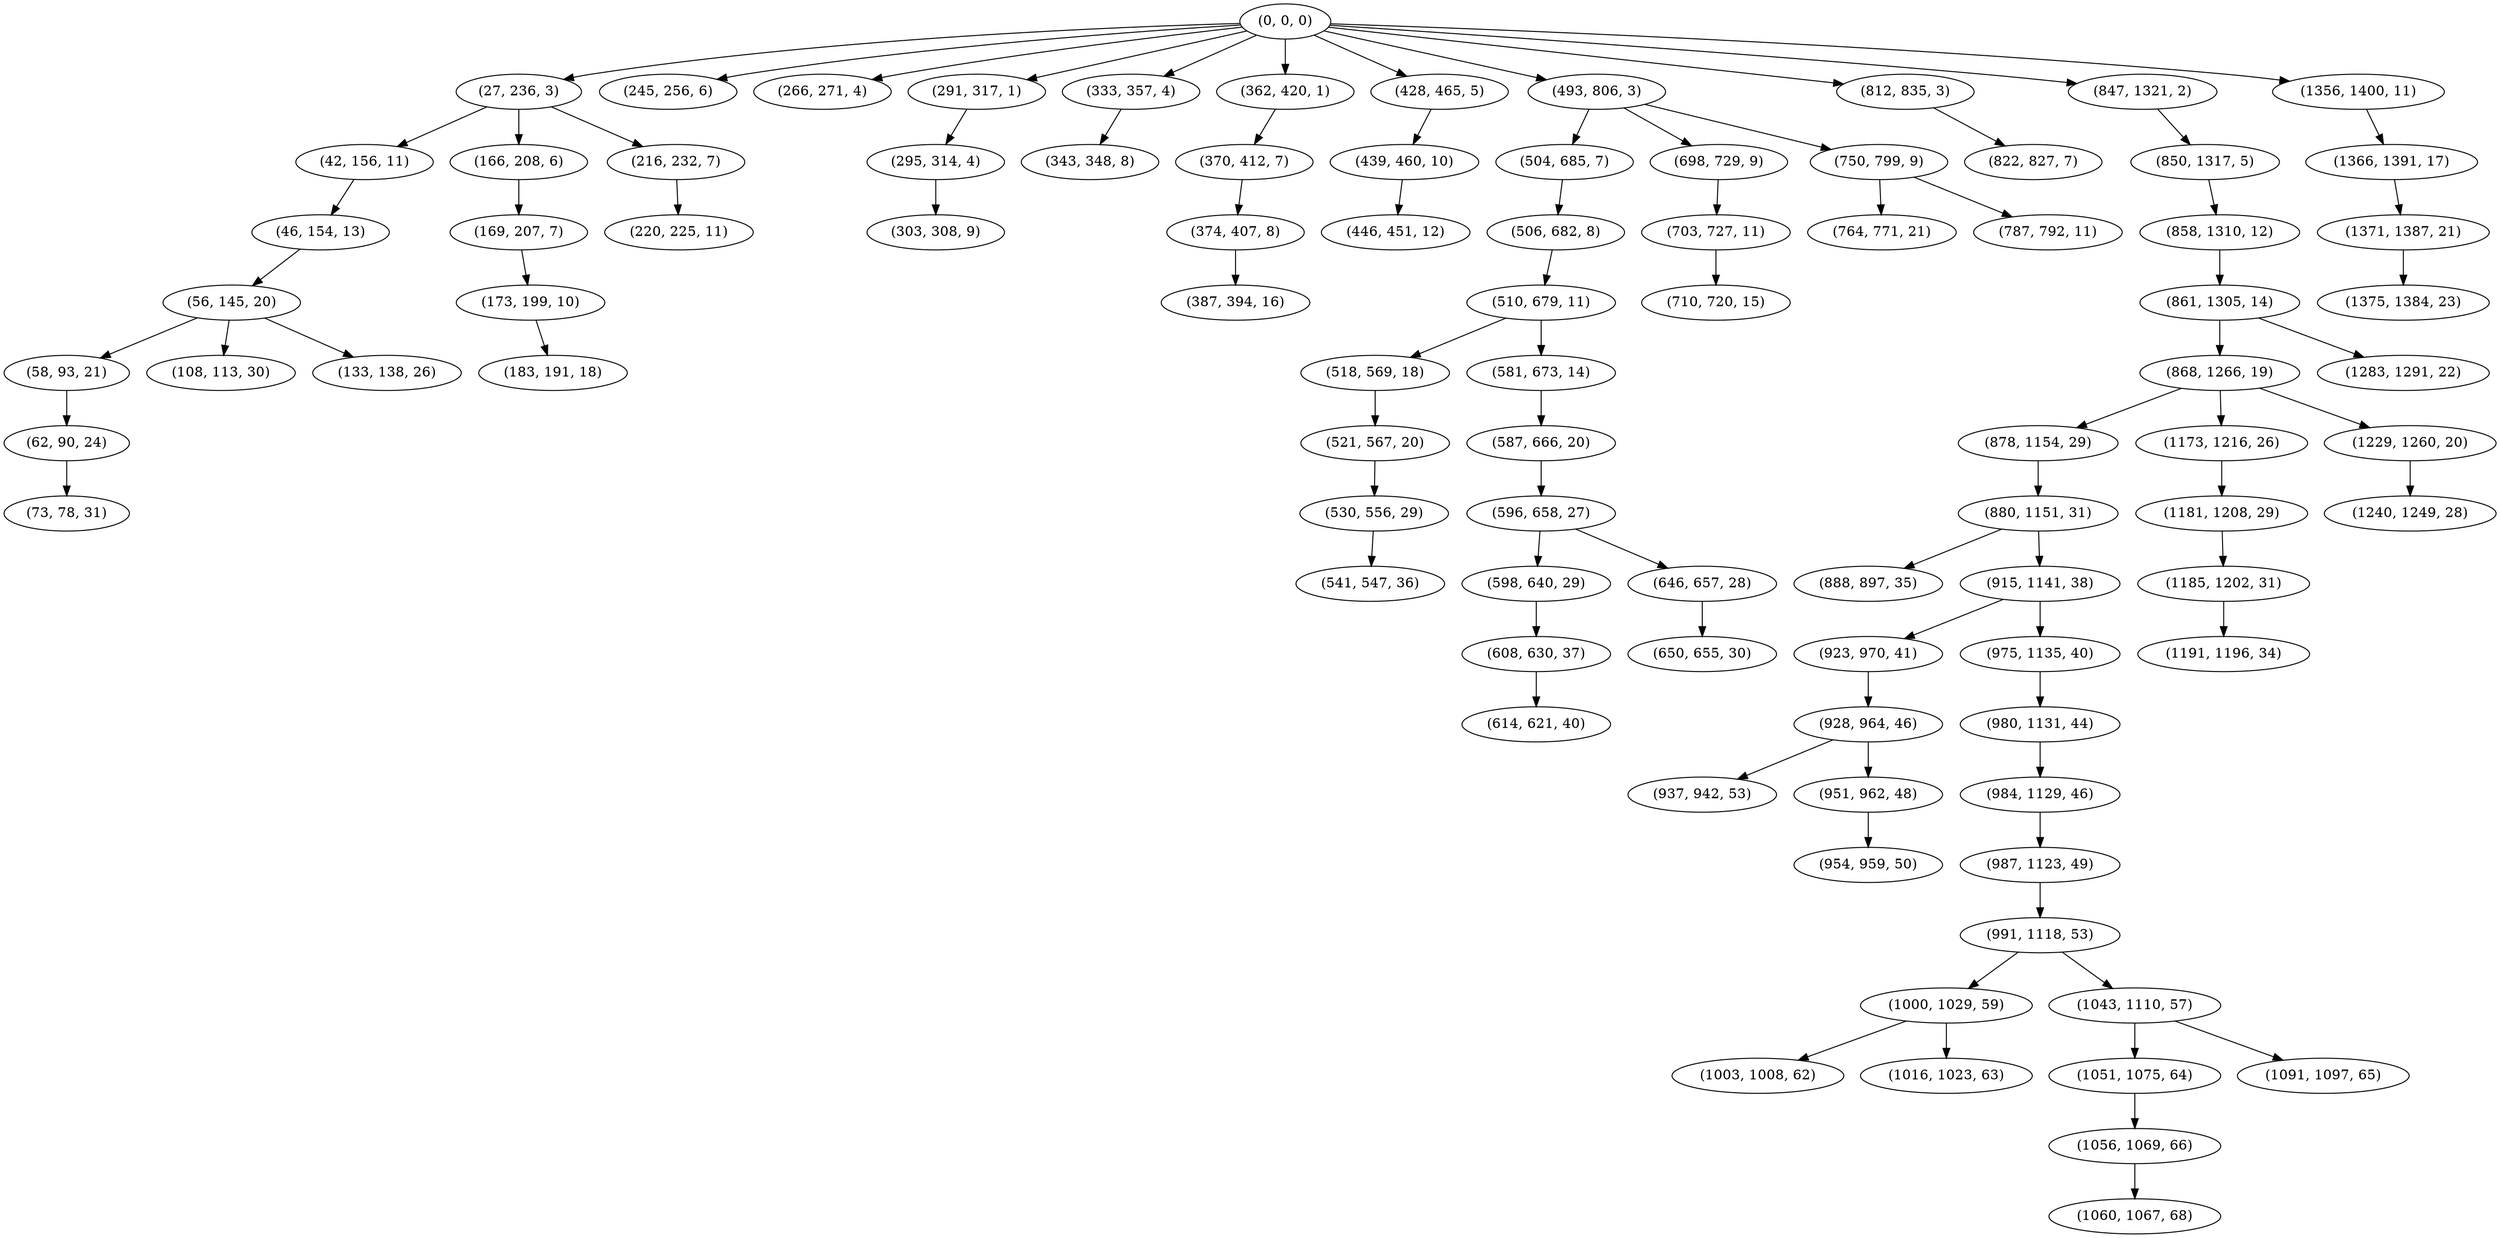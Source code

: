 digraph tree {
    "(0, 0, 0)";
    "(27, 236, 3)";
    "(42, 156, 11)";
    "(46, 154, 13)";
    "(56, 145, 20)";
    "(58, 93, 21)";
    "(62, 90, 24)";
    "(73, 78, 31)";
    "(108, 113, 30)";
    "(133, 138, 26)";
    "(166, 208, 6)";
    "(169, 207, 7)";
    "(173, 199, 10)";
    "(183, 191, 18)";
    "(216, 232, 7)";
    "(220, 225, 11)";
    "(245, 256, 6)";
    "(266, 271, 4)";
    "(291, 317, 1)";
    "(295, 314, 4)";
    "(303, 308, 9)";
    "(333, 357, 4)";
    "(343, 348, 8)";
    "(362, 420, 1)";
    "(370, 412, 7)";
    "(374, 407, 8)";
    "(387, 394, 16)";
    "(428, 465, 5)";
    "(439, 460, 10)";
    "(446, 451, 12)";
    "(493, 806, 3)";
    "(504, 685, 7)";
    "(506, 682, 8)";
    "(510, 679, 11)";
    "(518, 569, 18)";
    "(521, 567, 20)";
    "(530, 556, 29)";
    "(541, 547, 36)";
    "(581, 673, 14)";
    "(587, 666, 20)";
    "(596, 658, 27)";
    "(598, 640, 29)";
    "(608, 630, 37)";
    "(614, 621, 40)";
    "(646, 657, 28)";
    "(650, 655, 30)";
    "(698, 729, 9)";
    "(703, 727, 11)";
    "(710, 720, 15)";
    "(750, 799, 9)";
    "(764, 771, 21)";
    "(787, 792, 11)";
    "(812, 835, 3)";
    "(822, 827, 7)";
    "(847, 1321, 2)";
    "(850, 1317, 5)";
    "(858, 1310, 12)";
    "(861, 1305, 14)";
    "(868, 1266, 19)";
    "(878, 1154, 29)";
    "(880, 1151, 31)";
    "(888, 897, 35)";
    "(915, 1141, 38)";
    "(923, 970, 41)";
    "(928, 964, 46)";
    "(937, 942, 53)";
    "(951, 962, 48)";
    "(954, 959, 50)";
    "(975, 1135, 40)";
    "(980, 1131, 44)";
    "(984, 1129, 46)";
    "(987, 1123, 49)";
    "(991, 1118, 53)";
    "(1000, 1029, 59)";
    "(1003, 1008, 62)";
    "(1016, 1023, 63)";
    "(1043, 1110, 57)";
    "(1051, 1075, 64)";
    "(1056, 1069, 66)";
    "(1060, 1067, 68)";
    "(1091, 1097, 65)";
    "(1173, 1216, 26)";
    "(1181, 1208, 29)";
    "(1185, 1202, 31)";
    "(1191, 1196, 34)";
    "(1229, 1260, 20)";
    "(1240, 1249, 28)";
    "(1283, 1291, 22)";
    "(1356, 1400, 11)";
    "(1366, 1391, 17)";
    "(1371, 1387, 21)";
    "(1375, 1384, 23)";
    "(0, 0, 0)" -> "(27, 236, 3)";
    "(0, 0, 0)" -> "(245, 256, 6)";
    "(0, 0, 0)" -> "(266, 271, 4)";
    "(0, 0, 0)" -> "(291, 317, 1)";
    "(0, 0, 0)" -> "(333, 357, 4)";
    "(0, 0, 0)" -> "(362, 420, 1)";
    "(0, 0, 0)" -> "(428, 465, 5)";
    "(0, 0, 0)" -> "(493, 806, 3)";
    "(0, 0, 0)" -> "(812, 835, 3)";
    "(0, 0, 0)" -> "(847, 1321, 2)";
    "(0, 0, 0)" -> "(1356, 1400, 11)";
    "(27, 236, 3)" -> "(42, 156, 11)";
    "(27, 236, 3)" -> "(166, 208, 6)";
    "(27, 236, 3)" -> "(216, 232, 7)";
    "(42, 156, 11)" -> "(46, 154, 13)";
    "(46, 154, 13)" -> "(56, 145, 20)";
    "(56, 145, 20)" -> "(58, 93, 21)";
    "(56, 145, 20)" -> "(108, 113, 30)";
    "(56, 145, 20)" -> "(133, 138, 26)";
    "(58, 93, 21)" -> "(62, 90, 24)";
    "(62, 90, 24)" -> "(73, 78, 31)";
    "(166, 208, 6)" -> "(169, 207, 7)";
    "(169, 207, 7)" -> "(173, 199, 10)";
    "(173, 199, 10)" -> "(183, 191, 18)";
    "(216, 232, 7)" -> "(220, 225, 11)";
    "(291, 317, 1)" -> "(295, 314, 4)";
    "(295, 314, 4)" -> "(303, 308, 9)";
    "(333, 357, 4)" -> "(343, 348, 8)";
    "(362, 420, 1)" -> "(370, 412, 7)";
    "(370, 412, 7)" -> "(374, 407, 8)";
    "(374, 407, 8)" -> "(387, 394, 16)";
    "(428, 465, 5)" -> "(439, 460, 10)";
    "(439, 460, 10)" -> "(446, 451, 12)";
    "(493, 806, 3)" -> "(504, 685, 7)";
    "(493, 806, 3)" -> "(698, 729, 9)";
    "(493, 806, 3)" -> "(750, 799, 9)";
    "(504, 685, 7)" -> "(506, 682, 8)";
    "(506, 682, 8)" -> "(510, 679, 11)";
    "(510, 679, 11)" -> "(518, 569, 18)";
    "(510, 679, 11)" -> "(581, 673, 14)";
    "(518, 569, 18)" -> "(521, 567, 20)";
    "(521, 567, 20)" -> "(530, 556, 29)";
    "(530, 556, 29)" -> "(541, 547, 36)";
    "(581, 673, 14)" -> "(587, 666, 20)";
    "(587, 666, 20)" -> "(596, 658, 27)";
    "(596, 658, 27)" -> "(598, 640, 29)";
    "(596, 658, 27)" -> "(646, 657, 28)";
    "(598, 640, 29)" -> "(608, 630, 37)";
    "(608, 630, 37)" -> "(614, 621, 40)";
    "(646, 657, 28)" -> "(650, 655, 30)";
    "(698, 729, 9)" -> "(703, 727, 11)";
    "(703, 727, 11)" -> "(710, 720, 15)";
    "(750, 799, 9)" -> "(764, 771, 21)";
    "(750, 799, 9)" -> "(787, 792, 11)";
    "(812, 835, 3)" -> "(822, 827, 7)";
    "(847, 1321, 2)" -> "(850, 1317, 5)";
    "(850, 1317, 5)" -> "(858, 1310, 12)";
    "(858, 1310, 12)" -> "(861, 1305, 14)";
    "(861, 1305, 14)" -> "(868, 1266, 19)";
    "(861, 1305, 14)" -> "(1283, 1291, 22)";
    "(868, 1266, 19)" -> "(878, 1154, 29)";
    "(868, 1266, 19)" -> "(1173, 1216, 26)";
    "(868, 1266, 19)" -> "(1229, 1260, 20)";
    "(878, 1154, 29)" -> "(880, 1151, 31)";
    "(880, 1151, 31)" -> "(888, 897, 35)";
    "(880, 1151, 31)" -> "(915, 1141, 38)";
    "(915, 1141, 38)" -> "(923, 970, 41)";
    "(915, 1141, 38)" -> "(975, 1135, 40)";
    "(923, 970, 41)" -> "(928, 964, 46)";
    "(928, 964, 46)" -> "(937, 942, 53)";
    "(928, 964, 46)" -> "(951, 962, 48)";
    "(951, 962, 48)" -> "(954, 959, 50)";
    "(975, 1135, 40)" -> "(980, 1131, 44)";
    "(980, 1131, 44)" -> "(984, 1129, 46)";
    "(984, 1129, 46)" -> "(987, 1123, 49)";
    "(987, 1123, 49)" -> "(991, 1118, 53)";
    "(991, 1118, 53)" -> "(1000, 1029, 59)";
    "(991, 1118, 53)" -> "(1043, 1110, 57)";
    "(1000, 1029, 59)" -> "(1003, 1008, 62)";
    "(1000, 1029, 59)" -> "(1016, 1023, 63)";
    "(1043, 1110, 57)" -> "(1051, 1075, 64)";
    "(1043, 1110, 57)" -> "(1091, 1097, 65)";
    "(1051, 1075, 64)" -> "(1056, 1069, 66)";
    "(1056, 1069, 66)" -> "(1060, 1067, 68)";
    "(1173, 1216, 26)" -> "(1181, 1208, 29)";
    "(1181, 1208, 29)" -> "(1185, 1202, 31)";
    "(1185, 1202, 31)" -> "(1191, 1196, 34)";
    "(1229, 1260, 20)" -> "(1240, 1249, 28)";
    "(1356, 1400, 11)" -> "(1366, 1391, 17)";
    "(1366, 1391, 17)" -> "(1371, 1387, 21)";
    "(1371, 1387, 21)" -> "(1375, 1384, 23)";
}
